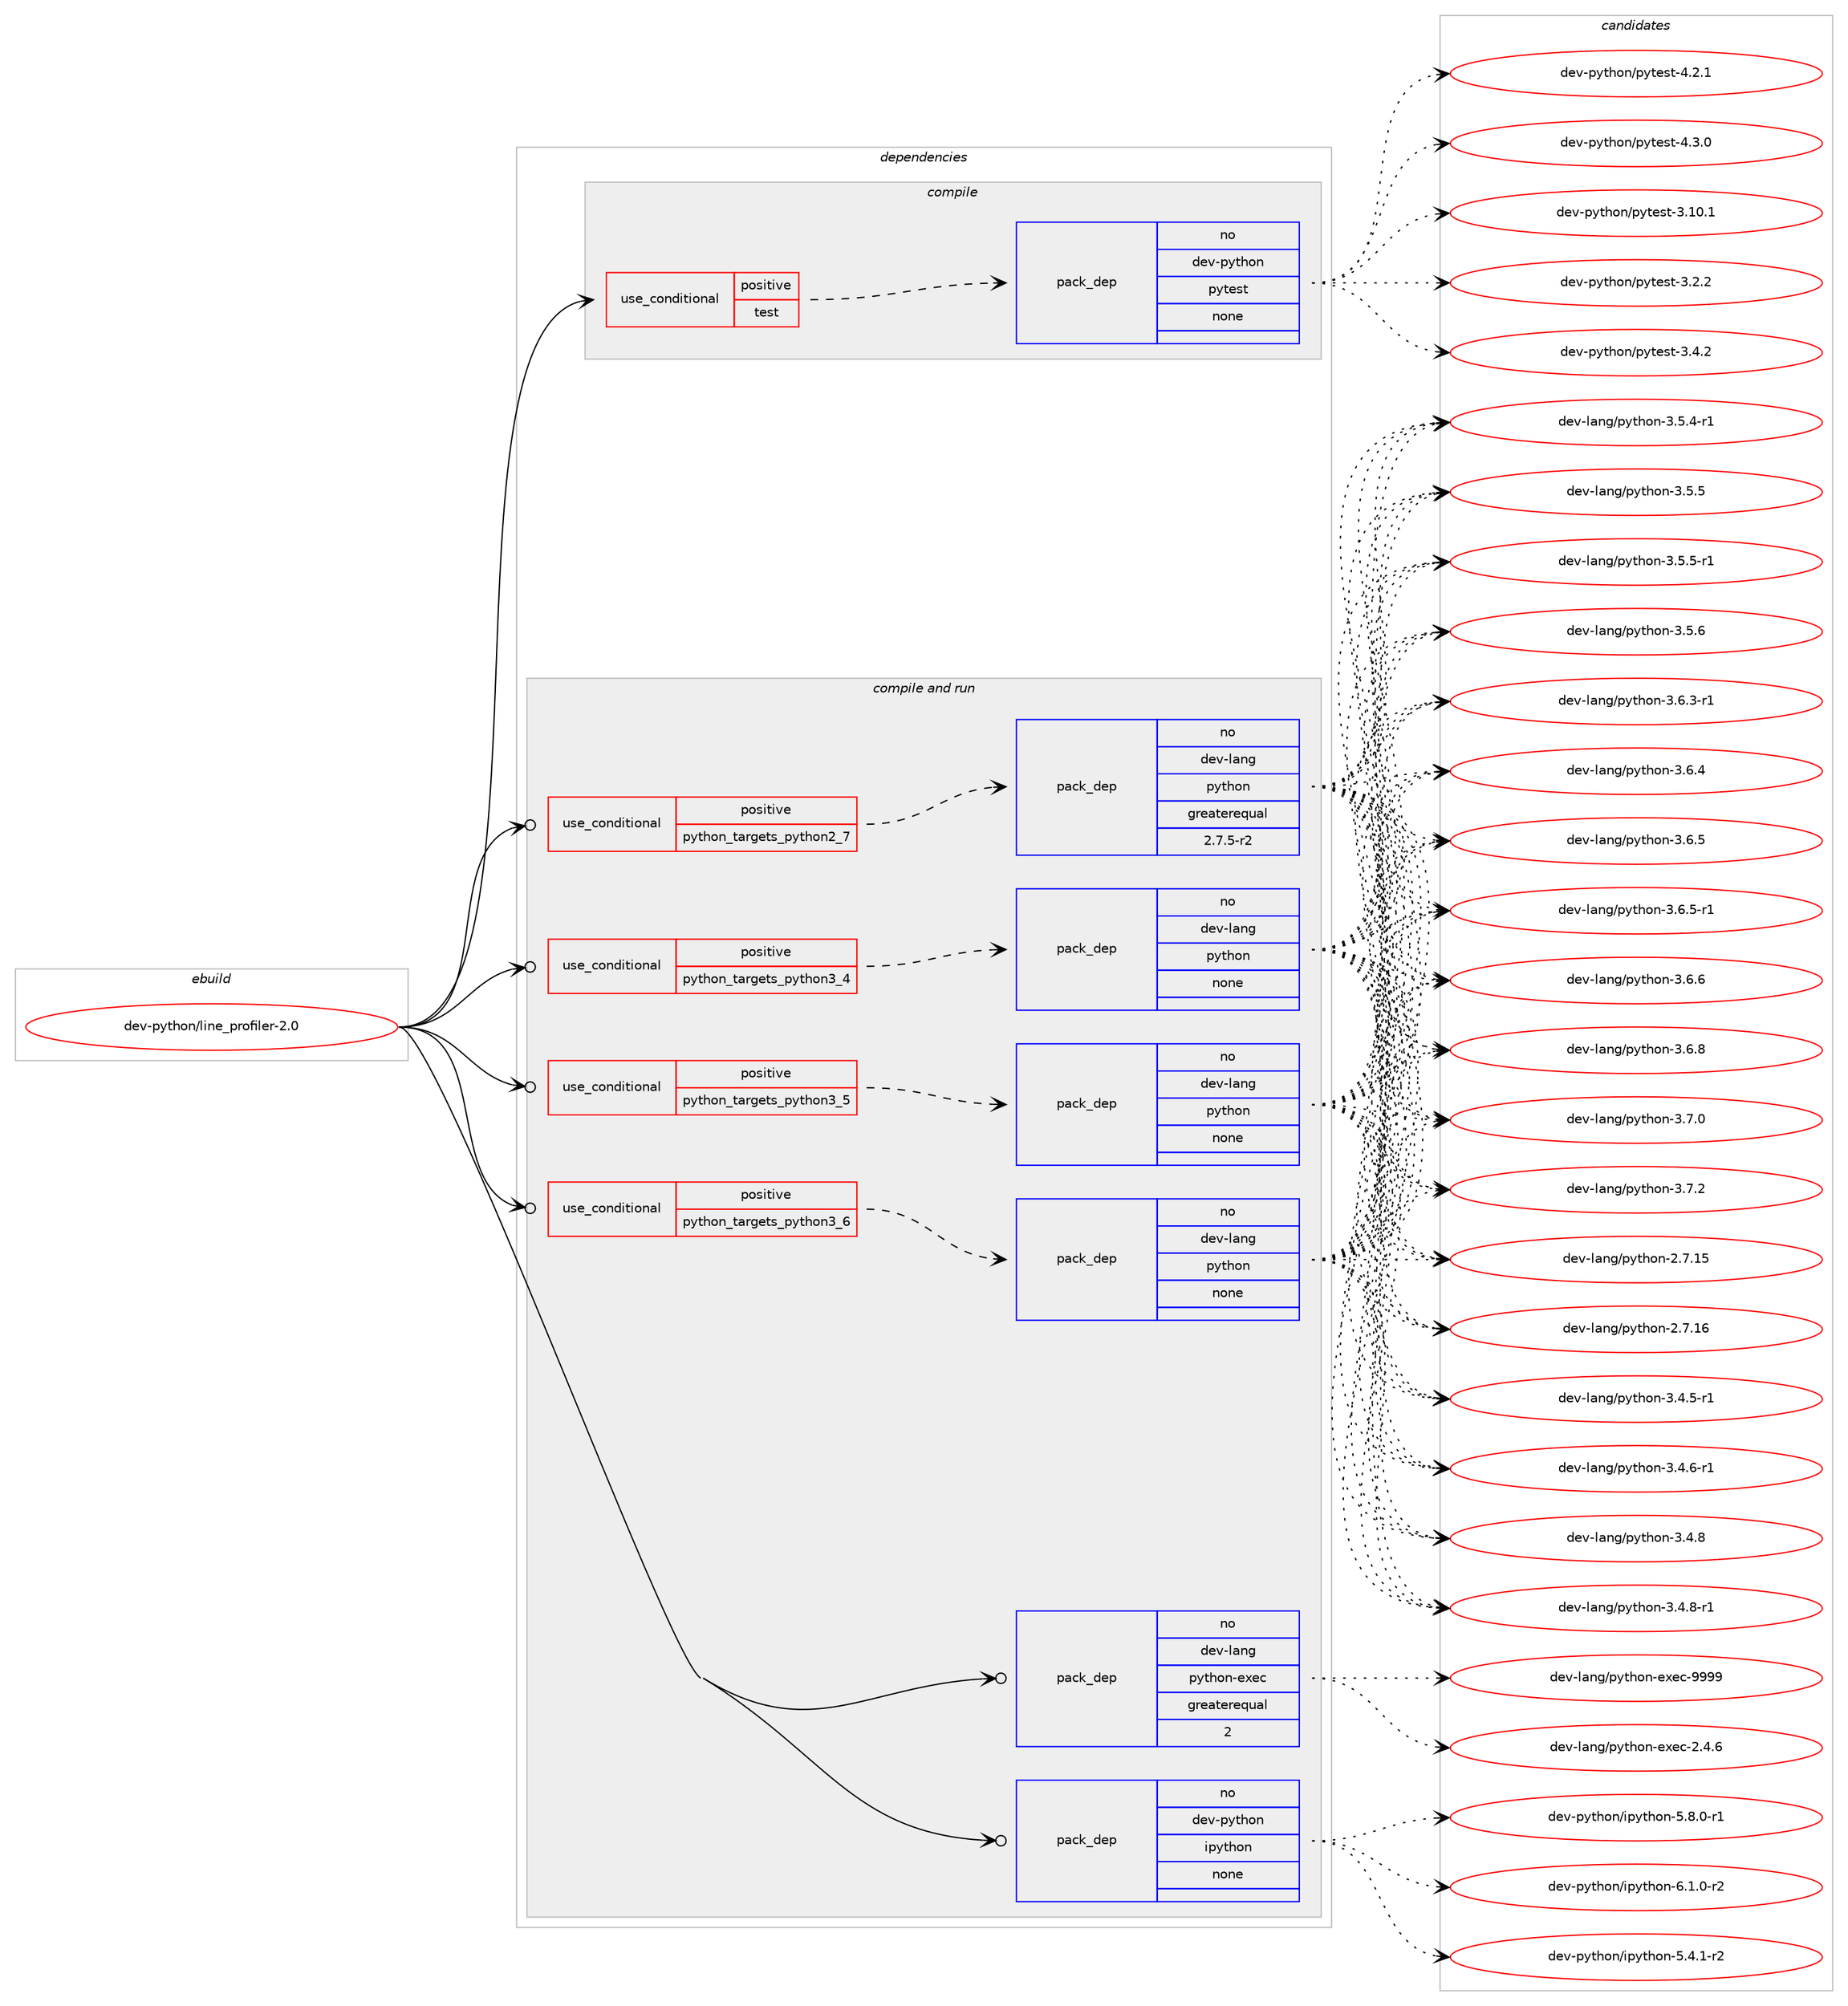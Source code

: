 digraph prolog {

# *************
# Graph options
# *************

newrank=true;
concentrate=true;
compound=true;
graph [rankdir=LR,fontname=Helvetica,fontsize=10,ranksep=1.5];#, ranksep=2.5, nodesep=0.2];
edge  [arrowhead=vee];
node  [fontname=Helvetica,fontsize=10];

# **********
# The ebuild
# **********

subgraph cluster_leftcol {
color=gray;
rank=same;
label=<<i>ebuild</i>>;
id [label="dev-python/line_profiler-2.0", color=red, width=4, href="../dev-python/line_profiler-2.0.svg"];
}

# ****************
# The dependencies
# ****************

subgraph cluster_midcol {
color=gray;
label=<<i>dependencies</i>>;
subgraph cluster_compile {
fillcolor="#eeeeee";
style=filled;
label=<<i>compile</i>>;
subgraph cond376900 {
dependency1417193 [label=<<TABLE BORDER="0" CELLBORDER="1" CELLSPACING="0" CELLPADDING="4"><TR><TD ROWSPAN="3" CELLPADDING="10">use_conditional</TD></TR><TR><TD>positive</TD></TR><TR><TD>test</TD></TR></TABLE>>, shape=none, color=red];
subgraph pack1017020 {
dependency1417194 [label=<<TABLE BORDER="0" CELLBORDER="1" CELLSPACING="0" CELLPADDING="4" WIDTH="220"><TR><TD ROWSPAN="6" CELLPADDING="30">pack_dep</TD></TR><TR><TD WIDTH="110">no</TD></TR><TR><TD>dev-python</TD></TR><TR><TD>pytest</TD></TR><TR><TD>none</TD></TR><TR><TD></TD></TR></TABLE>>, shape=none, color=blue];
}
dependency1417193:e -> dependency1417194:w [weight=20,style="dashed",arrowhead="vee"];
}
id:e -> dependency1417193:w [weight=20,style="solid",arrowhead="vee"];
}
subgraph cluster_compileandrun {
fillcolor="#eeeeee";
style=filled;
label=<<i>compile and run</i>>;
subgraph cond376901 {
dependency1417195 [label=<<TABLE BORDER="0" CELLBORDER="1" CELLSPACING="0" CELLPADDING="4"><TR><TD ROWSPAN="3" CELLPADDING="10">use_conditional</TD></TR><TR><TD>positive</TD></TR><TR><TD>python_targets_python2_7</TD></TR></TABLE>>, shape=none, color=red];
subgraph pack1017021 {
dependency1417196 [label=<<TABLE BORDER="0" CELLBORDER="1" CELLSPACING="0" CELLPADDING="4" WIDTH="220"><TR><TD ROWSPAN="6" CELLPADDING="30">pack_dep</TD></TR><TR><TD WIDTH="110">no</TD></TR><TR><TD>dev-lang</TD></TR><TR><TD>python</TD></TR><TR><TD>greaterequal</TD></TR><TR><TD>2.7.5-r2</TD></TR></TABLE>>, shape=none, color=blue];
}
dependency1417195:e -> dependency1417196:w [weight=20,style="dashed",arrowhead="vee"];
}
id:e -> dependency1417195:w [weight=20,style="solid",arrowhead="odotvee"];
subgraph cond376902 {
dependency1417197 [label=<<TABLE BORDER="0" CELLBORDER="1" CELLSPACING="0" CELLPADDING="4"><TR><TD ROWSPAN="3" CELLPADDING="10">use_conditional</TD></TR><TR><TD>positive</TD></TR><TR><TD>python_targets_python3_4</TD></TR></TABLE>>, shape=none, color=red];
subgraph pack1017022 {
dependency1417198 [label=<<TABLE BORDER="0" CELLBORDER="1" CELLSPACING="0" CELLPADDING="4" WIDTH="220"><TR><TD ROWSPAN="6" CELLPADDING="30">pack_dep</TD></TR><TR><TD WIDTH="110">no</TD></TR><TR><TD>dev-lang</TD></TR><TR><TD>python</TD></TR><TR><TD>none</TD></TR><TR><TD></TD></TR></TABLE>>, shape=none, color=blue];
}
dependency1417197:e -> dependency1417198:w [weight=20,style="dashed",arrowhead="vee"];
}
id:e -> dependency1417197:w [weight=20,style="solid",arrowhead="odotvee"];
subgraph cond376903 {
dependency1417199 [label=<<TABLE BORDER="0" CELLBORDER="1" CELLSPACING="0" CELLPADDING="4"><TR><TD ROWSPAN="3" CELLPADDING="10">use_conditional</TD></TR><TR><TD>positive</TD></TR><TR><TD>python_targets_python3_5</TD></TR></TABLE>>, shape=none, color=red];
subgraph pack1017023 {
dependency1417200 [label=<<TABLE BORDER="0" CELLBORDER="1" CELLSPACING="0" CELLPADDING="4" WIDTH="220"><TR><TD ROWSPAN="6" CELLPADDING="30">pack_dep</TD></TR><TR><TD WIDTH="110">no</TD></TR><TR><TD>dev-lang</TD></TR><TR><TD>python</TD></TR><TR><TD>none</TD></TR><TR><TD></TD></TR></TABLE>>, shape=none, color=blue];
}
dependency1417199:e -> dependency1417200:w [weight=20,style="dashed",arrowhead="vee"];
}
id:e -> dependency1417199:w [weight=20,style="solid",arrowhead="odotvee"];
subgraph cond376904 {
dependency1417201 [label=<<TABLE BORDER="0" CELLBORDER="1" CELLSPACING="0" CELLPADDING="4"><TR><TD ROWSPAN="3" CELLPADDING="10">use_conditional</TD></TR><TR><TD>positive</TD></TR><TR><TD>python_targets_python3_6</TD></TR></TABLE>>, shape=none, color=red];
subgraph pack1017024 {
dependency1417202 [label=<<TABLE BORDER="0" CELLBORDER="1" CELLSPACING="0" CELLPADDING="4" WIDTH="220"><TR><TD ROWSPAN="6" CELLPADDING="30">pack_dep</TD></TR><TR><TD WIDTH="110">no</TD></TR><TR><TD>dev-lang</TD></TR><TR><TD>python</TD></TR><TR><TD>none</TD></TR><TR><TD></TD></TR></TABLE>>, shape=none, color=blue];
}
dependency1417201:e -> dependency1417202:w [weight=20,style="dashed",arrowhead="vee"];
}
id:e -> dependency1417201:w [weight=20,style="solid",arrowhead="odotvee"];
subgraph pack1017025 {
dependency1417203 [label=<<TABLE BORDER="0" CELLBORDER="1" CELLSPACING="0" CELLPADDING="4" WIDTH="220"><TR><TD ROWSPAN="6" CELLPADDING="30">pack_dep</TD></TR><TR><TD WIDTH="110">no</TD></TR><TR><TD>dev-lang</TD></TR><TR><TD>python-exec</TD></TR><TR><TD>greaterequal</TD></TR><TR><TD>2</TD></TR></TABLE>>, shape=none, color=blue];
}
id:e -> dependency1417203:w [weight=20,style="solid",arrowhead="odotvee"];
subgraph pack1017026 {
dependency1417204 [label=<<TABLE BORDER="0" CELLBORDER="1" CELLSPACING="0" CELLPADDING="4" WIDTH="220"><TR><TD ROWSPAN="6" CELLPADDING="30">pack_dep</TD></TR><TR><TD WIDTH="110">no</TD></TR><TR><TD>dev-python</TD></TR><TR><TD>ipython</TD></TR><TR><TD>none</TD></TR><TR><TD></TD></TR></TABLE>>, shape=none, color=blue];
}
id:e -> dependency1417204:w [weight=20,style="solid",arrowhead="odotvee"];
}
subgraph cluster_run {
fillcolor="#eeeeee";
style=filled;
label=<<i>run</i>>;
}
}

# **************
# The candidates
# **************

subgraph cluster_choices {
rank=same;
color=gray;
label=<<i>candidates</i>>;

subgraph choice1017020 {
color=black;
nodesep=1;
choice100101118451121211161041111104711212111610111511645514649484649 [label="dev-python/pytest-3.10.1", color=red, width=4,href="../dev-python/pytest-3.10.1.svg"];
choice1001011184511212111610411111047112121116101115116455146504650 [label="dev-python/pytest-3.2.2", color=red, width=4,href="../dev-python/pytest-3.2.2.svg"];
choice1001011184511212111610411111047112121116101115116455146524650 [label="dev-python/pytest-3.4.2", color=red, width=4,href="../dev-python/pytest-3.4.2.svg"];
choice1001011184511212111610411111047112121116101115116455246504649 [label="dev-python/pytest-4.2.1", color=red, width=4,href="../dev-python/pytest-4.2.1.svg"];
choice1001011184511212111610411111047112121116101115116455246514648 [label="dev-python/pytest-4.3.0", color=red, width=4,href="../dev-python/pytest-4.3.0.svg"];
dependency1417194:e -> choice100101118451121211161041111104711212111610111511645514649484649:w [style=dotted,weight="100"];
dependency1417194:e -> choice1001011184511212111610411111047112121116101115116455146504650:w [style=dotted,weight="100"];
dependency1417194:e -> choice1001011184511212111610411111047112121116101115116455146524650:w [style=dotted,weight="100"];
dependency1417194:e -> choice1001011184511212111610411111047112121116101115116455246504649:w [style=dotted,weight="100"];
dependency1417194:e -> choice1001011184511212111610411111047112121116101115116455246514648:w [style=dotted,weight="100"];
}
subgraph choice1017021 {
color=black;
nodesep=1;
choice10010111845108971101034711212111610411111045504655464953 [label="dev-lang/python-2.7.15", color=red, width=4,href="../dev-lang/python-2.7.15.svg"];
choice10010111845108971101034711212111610411111045504655464954 [label="dev-lang/python-2.7.16", color=red, width=4,href="../dev-lang/python-2.7.16.svg"];
choice1001011184510897110103471121211161041111104551465246534511449 [label="dev-lang/python-3.4.5-r1", color=red, width=4,href="../dev-lang/python-3.4.5-r1.svg"];
choice1001011184510897110103471121211161041111104551465246544511449 [label="dev-lang/python-3.4.6-r1", color=red, width=4,href="../dev-lang/python-3.4.6-r1.svg"];
choice100101118451089711010347112121116104111110455146524656 [label="dev-lang/python-3.4.8", color=red, width=4,href="../dev-lang/python-3.4.8.svg"];
choice1001011184510897110103471121211161041111104551465246564511449 [label="dev-lang/python-3.4.8-r1", color=red, width=4,href="../dev-lang/python-3.4.8-r1.svg"];
choice1001011184510897110103471121211161041111104551465346524511449 [label="dev-lang/python-3.5.4-r1", color=red, width=4,href="../dev-lang/python-3.5.4-r1.svg"];
choice100101118451089711010347112121116104111110455146534653 [label="dev-lang/python-3.5.5", color=red, width=4,href="../dev-lang/python-3.5.5.svg"];
choice1001011184510897110103471121211161041111104551465346534511449 [label="dev-lang/python-3.5.5-r1", color=red, width=4,href="../dev-lang/python-3.5.5-r1.svg"];
choice100101118451089711010347112121116104111110455146534654 [label="dev-lang/python-3.5.6", color=red, width=4,href="../dev-lang/python-3.5.6.svg"];
choice1001011184510897110103471121211161041111104551465446514511449 [label="dev-lang/python-3.6.3-r1", color=red, width=4,href="../dev-lang/python-3.6.3-r1.svg"];
choice100101118451089711010347112121116104111110455146544652 [label="dev-lang/python-3.6.4", color=red, width=4,href="../dev-lang/python-3.6.4.svg"];
choice100101118451089711010347112121116104111110455146544653 [label="dev-lang/python-3.6.5", color=red, width=4,href="../dev-lang/python-3.6.5.svg"];
choice1001011184510897110103471121211161041111104551465446534511449 [label="dev-lang/python-3.6.5-r1", color=red, width=4,href="../dev-lang/python-3.6.5-r1.svg"];
choice100101118451089711010347112121116104111110455146544654 [label="dev-lang/python-3.6.6", color=red, width=4,href="../dev-lang/python-3.6.6.svg"];
choice100101118451089711010347112121116104111110455146544656 [label="dev-lang/python-3.6.8", color=red, width=4,href="../dev-lang/python-3.6.8.svg"];
choice100101118451089711010347112121116104111110455146554648 [label="dev-lang/python-3.7.0", color=red, width=4,href="../dev-lang/python-3.7.0.svg"];
choice100101118451089711010347112121116104111110455146554650 [label="dev-lang/python-3.7.2", color=red, width=4,href="../dev-lang/python-3.7.2.svg"];
dependency1417196:e -> choice10010111845108971101034711212111610411111045504655464953:w [style=dotted,weight="100"];
dependency1417196:e -> choice10010111845108971101034711212111610411111045504655464954:w [style=dotted,weight="100"];
dependency1417196:e -> choice1001011184510897110103471121211161041111104551465246534511449:w [style=dotted,weight="100"];
dependency1417196:e -> choice1001011184510897110103471121211161041111104551465246544511449:w [style=dotted,weight="100"];
dependency1417196:e -> choice100101118451089711010347112121116104111110455146524656:w [style=dotted,weight="100"];
dependency1417196:e -> choice1001011184510897110103471121211161041111104551465246564511449:w [style=dotted,weight="100"];
dependency1417196:e -> choice1001011184510897110103471121211161041111104551465346524511449:w [style=dotted,weight="100"];
dependency1417196:e -> choice100101118451089711010347112121116104111110455146534653:w [style=dotted,weight="100"];
dependency1417196:e -> choice1001011184510897110103471121211161041111104551465346534511449:w [style=dotted,weight="100"];
dependency1417196:e -> choice100101118451089711010347112121116104111110455146534654:w [style=dotted,weight="100"];
dependency1417196:e -> choice1001011184510897110103471121211161041111104551465446514511449:w [style=dotted,weight="100"];
dependency1417196:e -> choice100101118451089711010347112121116104111110455146544652:w [style=dotted,weight="100"];
dependency1417196:e -> choice100101118451089711010347112121116104111110455146544653:w [style=dotted,weight="100"];
dependency1417196:e -> choice1001011184510897110103471121211161041111104551465446534511449:w [style=dotted,weight="100"];
dependency1417196:e -> choice100101118451089711010347112121116104111110455146544654:w [style=dotted,weight="100"];
dependency1417196:e -> choice100101118451089711010347112121116104111110455146544656:w [style=dotted,weight="100"];
dependency1417196:e -> choice100101118451089711010347112121116104111110455146554648:w [style=dotted,weight="100"];
dependency1417196:e -> choice100101118451089711010347112121116104111110455146554650:w [style=dotted,weight="100"];
}
subgraph choice1017022 {
color=black;
nodesep=1;
choice10010111845108971101034711212111610411111045504655464953 [label="dev-lang/python-2.7.15", color=red, width=4,href="../dev-lang/python-2.7.15.svg"];
choice10010111845108971101034711212111610411111045504655464954 [label="dev-lang/python-2.7.16", color=red, width=4,href="../dev-lang/python-2.7.16.svg"];
choice1001011184510897110103471121211161041111104551465246534511449 [label="dev-lang/python-3.4.5-r1", color=red, width=4,href="../dev-lang/python-3.4.5-r1.svg"];
choice1001011184510897110103471121211161041111104551465246544511449 [label="dev-lang/python-3.4.6-r1", color=red, width=4,href="../dev-lang/python-3.4.6-r1.svg"];
choice100101118451089711010347112121116104111110455146524656 [label="dev-lang/python-3.4.8", color=red, width=4,href="../dev-lang/python-3.4.8.svg"];
choice1001011184510897110103471121211161041111104551465246564511449 [label="dev-lang/python-3.4.8-r1", color=red, width=4,href="../dev-lang/python-3.4.8-r1.svg"];
choice1001011184510897110103471121211161041111104551465346524511449 [label="dev-lang/python-3.5.4-r1", color=red, width=4,href="../dev-lang/python-3.5.4-r1.svg"];
choice100101118451089711010347112121116104111110455146534653 [label="dev-lang/python-3.5.5", color=red, width=4,href="../dev-lang/python-3.5.5.svg"];
choice1001011184510897110103471121211161041111104551465346534511449 [label="dev-lang/python-3.5.5-r1", color=red, width=4,href="../dev-lang/python-3.5.5-r1.svg"];
choice100101118451089711010347112121116104111110455146534654 [label="dev-lang/python-3.5.6", color=red, width=4,href="../dev-lang/python-3.5.6.svg"];
choice1001011184510897110103471121211161041111104551465446514511449 [label="dev-lang/python-3.6.3-r1", color=red, width=4,href="../dev-lang/python-3.6.3-r1.svg"];
choice100101118451089711010347112121116104111110455146544652 [label="dev-lang/python-3.6.4", color=red, width=4,href="../dev-lang/python-3.6.4.svg"];
choice100101118451089711010347112121116104111110455146544653 [label="dev-lang/python-3.6.5", color=red, width=4,href="../dev-lang/python-3.6.5.svg"];
choice1001011184510897110103471121211161041111104551465446534511449 [label="dev-lang/python-3.6.5-r1", color=red, width=4,href="../dev-lang/python-3.6.5-r1.svg"];
choice100101118451089711010347112121116104111110455146544654 [label="dev-lang/python-3.6.6", color=red, width=4,href="../dev-lang/python-3.6.6.svg"];
choice100101118451089711010347112121116104111110455146544656 [label="dev-lang/python-3.6.8", color=red, width=4,href="../dev-lang/python-3.6.8.svg"];
choice100101118451089711010347112121116104111110455146554648 [label="dev-lang/python-3.7.0", color=red, width=4,href="../dev-lang/python-3.7.0.svg"];
choice100101118451089711010347112121116104111110455146554650 [label="dev-lang/python-3.7.2", color=red, width=4,href="../dev-lang/python-3.7.2.svg"];
dependency1417198:e -> choice10010111845108971101034711212111610411111045504655464953:w [style=dotted,weight="100"];
dependency1417198:e -> choice10010111845108971101034711212111610411111045504655464954:w [style=dotted,weight="100"];
dependency1417198:e -> choice1001011184510897110103471121211161041111104551465246534511449:w [style=dotted,weight="100"];
dependency1417198:e -> choice1001011184510897110103471121211161041111104551465246544511449:w [style=dotted,weight="100"];
dependency1417198:e -> choice100101118451089711010347112121116104111110455146524656:w [style=dotted,weight="100"];
dependency1417198:e -> choice1001011184510897110103471121211161041111104551465246564511449:w [style=dotted,weight="100"];
dependency1417198:e -> choice1001011184510897110103471121211161041111104551465346524511449:w [style=dotted,weight="100"];
dependency1417198:e -> choice100101118451089711010347112121116104111110455146534653:w [style=dotted,weight="100"];
dependency1417198:e -> choice1001011184510897110103471121211161041111104551465346534511449:w [style=dotted,weight="100"];
dependency1417198:e -> choice100101118451089711010347112121116104111110455146534654:w [style=dotted,weight="100"];
dependency1417198:e -> choice1001011184510897110103471121211161041111104551465446514511449:w [style=dotted,weight="100"];
dependency1417198:e -> choice100101118451089711010347112121116104111110455146544652:w [style=dotted,weight="100"];
dependency1417198:e -> choice100101118451089711010347112121116104111110455146544653:w [style=dotted,weight="100"];
dependency1417198:e -> choice1001011184510897110103471121211161041111104551465446534511449:w [style=dotted,weight="100"];
dependency1417198:e -> choice100101118451089711010347112121116104111110455146544654:w [style=dotted,weight="100"];
dependency1417198:e -> choice100101118451089711010347112121116104111110455146544656:w [style=dotted,weight="100"];
dependency1417198:e -> choice100101118451089711010347112121116104111110455146554648:w [style=dotted,weight="100"];
dependency1417198:e -> choice100101118451089711010347112121116104111110455146554650:w [style=dotted,weight="100"];
}
subgraph choice1017023 {
color=black;
nodesep=1;
choice10010111845108971101034711212111610411111045504655464953 [label="dev-lang/python-2.7.15", color=red, width=4,href="../dev-lang/python-2.7.15.svg"];
choice10010111845108971101034711212111610411111045504655464954 [label="dev-lang/python-2.7.16", color=red, width=4,href="../dev-lang/python-2.7.16.svg"];
choice1001011184510897110103471121211161041111104551465246534511449 [label="dev-lang/python-3.4.5-r1", color=red, width=4,href="../dev-lang/python-3.4.5-r1.svg"];
choice1001011184510897110103471121211161041111104551465246544511449 [label="dev-lang/python-3.4.6-r1", color=red, width=4,href="../dev-lang/python-3.4.6-r1.svg"];
choice100101118451089711010347112121116104111110455146524656 [label="dev-lang/python-3.4.8", color=red, width=4,href="../dev-lang/python-3.4.8.svg"];
choice1001011184510897110103471121211161041111104551465246564511449 [label="dev-lang/python-3.4.8-r1", color=red, width=4,href="../dev-lang/python-3.4.8-r1.svg"];
choice1001011184510897110103471121211161041111104551465346524511449 [label="dev-lang/python-3.5.4-r1", color=red, width=4,href="../dev-lang/python-3.5.4-r1.svg"];
choice100101118451089711010347112121116104111110455146534653 [label="dev-lang/python-3.5.5", color=red, width=4,href="../dev-lang/python-3.5.5.svg"];
choice1001011184510897110103471121211161041111104551465346534511449 [label="dev-lang/python-3.5.5-r1", color=red, width=4,href="../dev-lang/python-3.5.5-r1.svg"];
choice100101118451089711010347112121116104111110455146534654 [label="dev-lang/python-3.5.6", color=red, width=4,href="../dev-lang/python-3.5.6.svg"];
choice1001011184510897110103471121211161041111104551465446514511449 [label="dev-lang/python-3.6.3-r1", color=red, width=4,href="../dev-lang/python-3.6.3-r1.svg"];
choice100101118451089711010347112121116104111110455146544652 [label="dev-lang/python-3.6.4", color=red, width=4,href="../dev-lang/python-3.6.4.svg"];
choice100101118451089711010347112121116104111110455146544653 [label="dev-lang/python-3.6.5", color=red, width=4,href="../dev-lang/python-3.6.5.svg"];
choice1001011184510897110103471121211161041111104551465446534511449 [label="dev-lang/python-3.6.5-r1", color=red, width=4,href="../dev-lang/python-3.6.5-r1.svg"];
choice100101118451089711010347112121116104111110455146544654 [label="dev-lang/python-3.6.6", color=red, width=4,href="../dev-lang/python-3.6.6.svg"];
choice100101118451089711010347112121116104111110455146544656 [label="dev-lang/python-3.6.8", color=red, width=4,href="../dev-lang/python-3.6.8.svg"];
choice100101118451089711010347112121116104111110455146554648 [label="dev-lang/python-3.7.0", color=red, width=4,href="../dev-lang/python-3.7.0.svg"];
choice100101118451089711010347112121116104111110455146554650 [label="dev-lang/python-3.7.2", color=red, width=4,href="../dev-lang/python-3.7.2.svg"];
dependency1417200:e -> choice10010111845108971101034711212111610411111045504655464953:w [style=dotted,weight="100"];
dependency1417200:e -> choice10010111845108971101034711212111610411111045504655464954:w [style=dotted,weight="100"];
dependency1417200:e -> choice1001011184510897110103471121211161041111104551465246534511449:w [style=dotted,weight="100"];
dependency1417200:e -> choice1001011184510897110103471121211161041111104551465246544511449:w [style=dotted,weight="100"];
dependency1417200:e -> choice100101118451089711010347112121116104111110455146524656:w [style=dotted,weight="100"];
dependency1417200:e -> choice1001011184510897110103471121211161041111104551465246564511449:w [style=dotted,weight="100"];
dependency1417200:e -> choice1001011184510897110103471121211161041111104551465346524511449:w [style=dotted,weight="100"];
dependency1417200:e -> choice100101118451089711010347112121116104111110455146534653:w [style=dotted,weight="100"];
dependency1417200:e -> choice1001011184510897110103471121211161041111104551465346534511449:w [style=dotted,weight="100"];
dependency1417200:e -> choice100101118451089711010347112121116104111110455146534654:w [style=dotted,weight="100"];
dependency1417200:e -> choice1001011184510897110103471121211161041111104551465446514511449:w [style=dotted,weight="100"];
dependency1417200:e -> choice100101118451089711010347112121116104111110455146544652:w [style=dotted,weight="100"];
dependency1417200:e -> choice100101118451089711010347112121116104111110455146544653:w [style=dotted,weight="100"];
dependency1417200:e -> choice1001011184510897110103471121211161041111104551465446534511449:w [style=dotted,weight="100"];
dependency1417200:e -> choice100101118451089711010347112121116104111110455146544654:w [style=dotted,weight="100"];
dependency1417200:e -> choice100101118451089711010347112121116104111110455146544656:w [style=dotted,weight="100"];
dependency1417200:e -> choice100101118451089711010347112121116104111110455146554648:w [style=dotted,weight="100"];
dependency1417200:e -> choice100101118451089711010347112121116104111110455146554650:w [style=dotted,weight="100"];
}
subgraph choice1017024 {
color=black;
nodesep=1;
choice10010111845108971101034711212111610411111045504655464953 [label="dev-lang/python-2.7.15", color=red, width=4,href="../dev-lang/python-2.7.15.svg"];
choice10010111845108971101034711212111610411111045504655464954 [label="dev-lang/python-2.7.16", color=red, width=4,href="../dev-lang/python-2.7.16.svg"];
choice1001011184510897110103471121211161041111104551465246534511449 [label="dev-lang/python-3.4.5-r1", color=red, width=4,href="../dev-lang/python-3.4.5-r1.svg"];
choice1001011184510897110103471121211161041111104551465246544511449 [label="dev-lang/python-3.4.6-r1", color=red, width=4,href="../dev-lang/python-3.4.6-r1.svg"];
choice100101118451089711010347112121116104111110455146524656 [label="dev-lang/python-3.4.8", color=red, width=4,href="../dev-lang/python-3.4.8.svg"];
choice1001011184510897110103471121211161041111104551465246564511449 [label="dev-lang/python-3.4.8-r1", color=red, width=4,href="../dev-lang/python-3.4.8-r1.svg"];
choice1001011184510897110103471121211161041111104551465346524511449 [label="dev-lang/python-3.5.4-r1", color=red, width=4,href="../dev-lang/python-3.5.4-r1.svg"];
choice100101118451089711010347112121116104111110455146534653 [label="dev-lang/python-3.5.5", color=red, width=4,href="../dev-lang/python-3.5.5.svg"];
choice1001011184510897110103471121211161041111104551465346534511449 [label="dev-lang/python-3.5.5-r1", color=red, width=4,href="../dev-lang/python-3.5.5-r1.svg"];
choice100101118451089711010347112121116104111110455146534654 [label="dev-lang/python-3.5.6", color=red, width=4,href="../dev-lang/python-3.5.6.svg"];
choice1001011184510897110103471121211161041111104551465446514511449 [label="dev-lang/python-3.6.3-r1", color=red, width=4,href="../dev-lang/python-3.6.3-r1.svg"];
choice100101118451089711010347112121116104111110455146544652 [label="dev-lang/python-3.6.4", color=red, width=4,href="../dev-lang/python-3.6.4.svg"];
choice100101118451089711010347112121116104111110455146544653 [label="dev-lang/python-3.6.5", color=red, width=4,href="../dev-lang/python-3.6.5.svg"];
choice1001011184510897110103471121211161041111104551465446534511449 [label="dev-lang/python-3.6.5-r1", color=red, width=4,href="../dev-lang/python-3.6.5-r1.svg"];
choice100101118451089711010347112121116104111110455146544654 [label="dev-lang/python-3.6.6", color=red, width=4,href="../dev-lang/python-3.6.6.svg"];
choice100101118451089711010347112121116104111110455146544656 [label="dev-lang/python-3.6.8", color=red, width=4,href="../dev-lang/python-3.6.8.svg"];
choice100101118451089711010347112121116104111110455146554648 [label="dev-lang/python-3.7.0", color=red, width=4,href="../dev-lang/python-3.7.0.svg"];
choice100101118451089711010347112121116104111110455146554650 [label="dev-lang/python-3.7.2", color=red, width=4,href="../dev-lang/python-3.7.2.svg"];
dependency1417202:e -> choice10010111845108971101034711212111610411111045504655464953:w [style=dotted,weight="100"];
dependency1417202:e -> choice10010111845108971101034711212111610411111045504655464954:w [style=dotted,weight="100"];
dependency1417202:e -> choice1001011184510897110103471121211161041111104551465246534511449:w [style=dotted,weight="100"];
dependency1417202:e -> choice1001011184510897110103471121211161041111104551465246544511449:w [style=dotted,weight="100"];
dependency1417202:e -> choice100101118451089711010347112121116104111110455146524656:w [style=dotted,weight="100"];
dependency1417202:e -> choice1001011184510897110103471121211161041111104551465246564511449:w [style=dotted,weight="100"];
dependency1417202:e -> choice1001011184510897110103471121211161041111104551465346524511449:w [style=dotted,weight="100"];
dependency1417202:e -> choice100101118451089711010347112121116104111110455146534653:w [style=dotted,weight="100"];
dependency1417202:e -> choice1001011184510897110103471121211161041111104551465346534511449:w [style=dotted,weight="100"];
dependency1417202:e -> choice100101118451089711010347112121116104111110455146534654:w [style=dotted,weight="100"];
dependency1417202:e -> choice1001011184510897110103471121211161041111104551465446514511449:w [style=dotted,weight="100"];
dependency1417202:e -> choice100101118451089711010347112121116104111110455146544652:w [style=dotted,weight="100"];
dependency1417202:e -> choice100101118451089711010347112121116104111110455146544653:w [style=dotted,weight="100"];
dependency1417202:e -> choice1001011184510897110103471121211161041111104551465446534511449:w [style=dotted,weight="100"];
dependency1417202:e -> choice100101118451089711010347112121116104111110455146544654:w [style=dotted,weight="100"];
dependency1417202:e -> choice100101118451089711010347112121116104111110455146544656:w [style=dotted,weight="100"];
dependency1417202:e -> choice100101118451089711010347112121116104111110455146554648:w [style=dotted,weight="100"];
dependency1417202:e -> choice100101118451089711010347112121116104111110455146554650:w [style=dotted,weight="100"];
}
subgraph choice1017025 {
color=black;
nodesep=1;
choice1001011184510897110103471121211161041111104510112010199455046524654 [label="dev-lang/python-exec-2.4.6", color=red, width=4,href="../dev-lang/python-exec-2.4.6.svg"];
choice10010111845108971101034711212111610411111045101120101994557575757 [label="dev-lang/python-exec-9999", color=red, width=4,href="../dev-lang/python-exec-9999.svg"];
dependency1417203:e -> choice1001011184510897110103471121211161041111104510112010199455046524654:w [style=dotted,weight="100"];
dependency1417203:e -> choice10010111845108971101034711212111610411111045101120101994557575757:w [style=dotted,weight="100"];
}
subgraph choice1017026 {
color=black;
nodesep=1;
choice10010111845112121116104111110471051121211161041111104553465246494511450 [label="dev-python/ipython-5.4.1-r2", color=red, width=4,href="../dev-python/ipython-5.4.1-r2.svg"];
choice10010111845112121116104111110471051121211161041111104553465646484511449 [label="dev-python/ipython-5.8.0-r1", color=red, width=4,href="../dev-python/ipython-5.8.0-r1.svg"];
choice10010111845112121116104111110471051121211161041111104554464946484511450 [label="dev-python/ipython-6.1.0-r2", color=red, width=4,href="../dev-python/ipython-6.1.0-r2.svg"];
dependency1417204:e -> choice10010111845112121116104111110471051121211161041111104553465246494511450:w [style=dotted,weight="100"];
dependency1417204:e -> choice10010111845112121116104111110471051121211161041111104553465646484511449:w [style=dotted,weight="100"];
dependency1417204:e -> choice10010111845112121116104111110471051121211161041111104554464946484511450:w [style=dotted,weight="100"];
}
}

}
